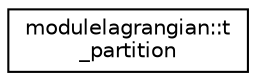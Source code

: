 digraph "Graphical Class Hierarchy"
{
 // LATEX_PDF_SIZE
  edge [fontname="Helvetica",fontsize="10",labelfontname="Helvetica",labelfontsize="10"];
  node [fontname="Helvetica",fontsize="10",shape=record];
  rankdir="LR";
  Node0 [label="modulelagrangian::t\l_partition",height=0.2,width=0.4,color="black", fillcolor="white", style="filled",URL="$structmodulelagrangian_1_1t__partition.html",tooltip=" "];
}
